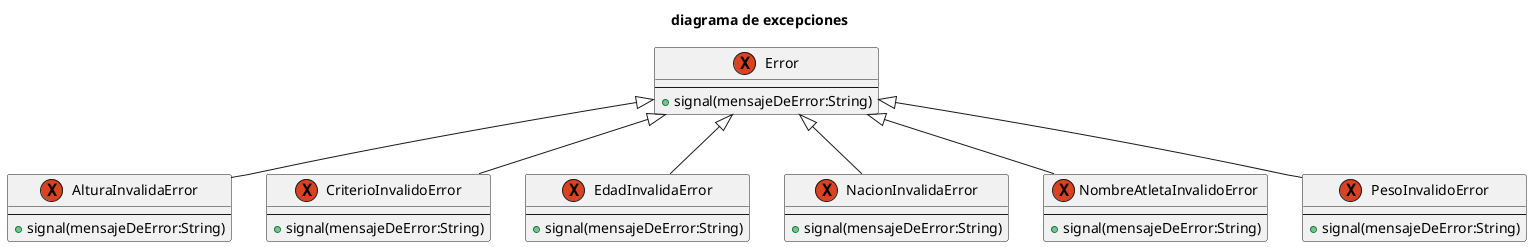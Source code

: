 @startuml diagrama de excepciones

title diagrama de excepciones


exception Error {
    ---
    + signal(mensajeDeError:String)
}

exception AlturaInvalidaError extends Error {
    ---
    + signal(mensajeDeError:String)
}

exception CriterioInvalidoError extends Error {
    ---
    + signal(mensajeDeError:String)
}

exception EdadInvalidaError extends Error {
    ---
    + signal(mensajeDeError:String)
}

exception NacionInvalidaError extends Error {
    ---
    + signal(mensajeDeError:String)
}

exception NombreAtletaInvalidoError extends Error {
    ---
    + signal(mensajeDeError:String)
}

exception PesoInvalidoError extends Error {
    ---
    + signal(mensajeDeError:String)
}


@enduml